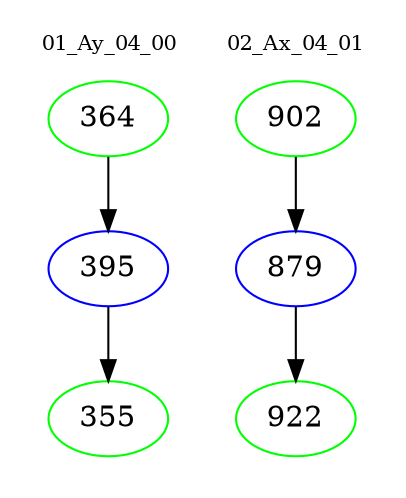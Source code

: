 digraph{
subgraph cluster_0 {
color = white
label = "01_Ay_04_00";
fontsize=10;
T0_364 [label="364", color="green"]
T0_364 -> T0_395 [color="black"]
T0_395 [label="395", color="blue"]
T0_395 -> T0_355 [color="black"]
T0_355 [label="355", color="green"]
}
subgraph cluster_1 {
color = white
label = "02_Ax_04_01";
fontsize=10;
T1_902 [label="902", color="green"]
T1_902 -> T1_879 [color="black"]
T1_879 [label="879", color="blue"]
T1_879 -> T1_922 [color="black"]
T1_922 [label="922", color="green"]
}
}
